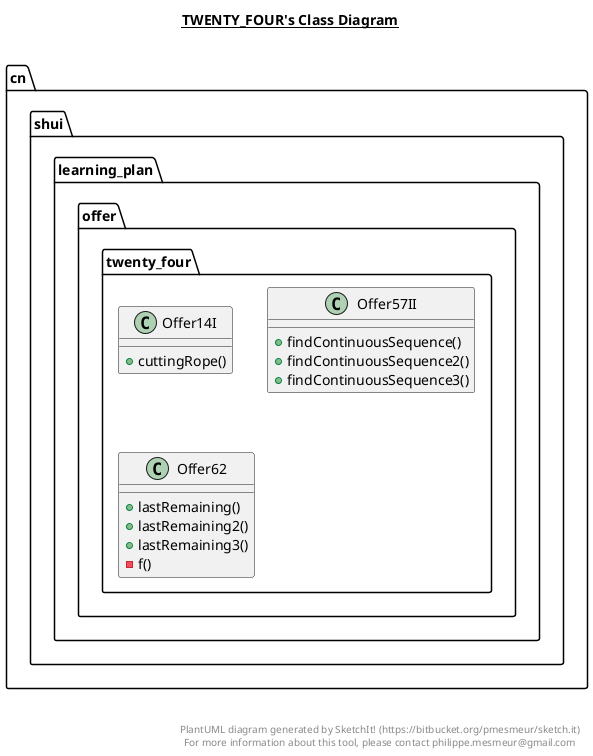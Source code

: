 @startuml

title __TWENTY_FOUR's Class Diagram__\n

  namespace cn.shui.learning_plan.offer.twenty_four {
    class cn.shui.learning_plan.offer.twenty_four.Offer14I {
        + cuttingRope()
    }
  }
  

  namespace cn.shui.learning_plan.offer.twenty_four {
    class cn.shui.learning_plan.offer.twenty_four.Offer57II {
        + findContinuousSequence()
        + findContinuousSequence2()
        + findContinuousSequence3()
    }
  }
  

  namespace cn.shui.learning_plan.offer.twenty_four {
    class cn.shui.learning_plan.offer.twenty_four.Offer62 {
        + lastRemaining()
        + lastRemaining2()
        + lastRemaining3()
        - f()
    }
  }
  



right footer


PlantUML diagram generated by SketchIt! (https://bitbucket.org/pmesmeur/sketch.it)
For more information about this tool, please contact philippe.mesmeur@gmail.com
endfooter

@enduml
